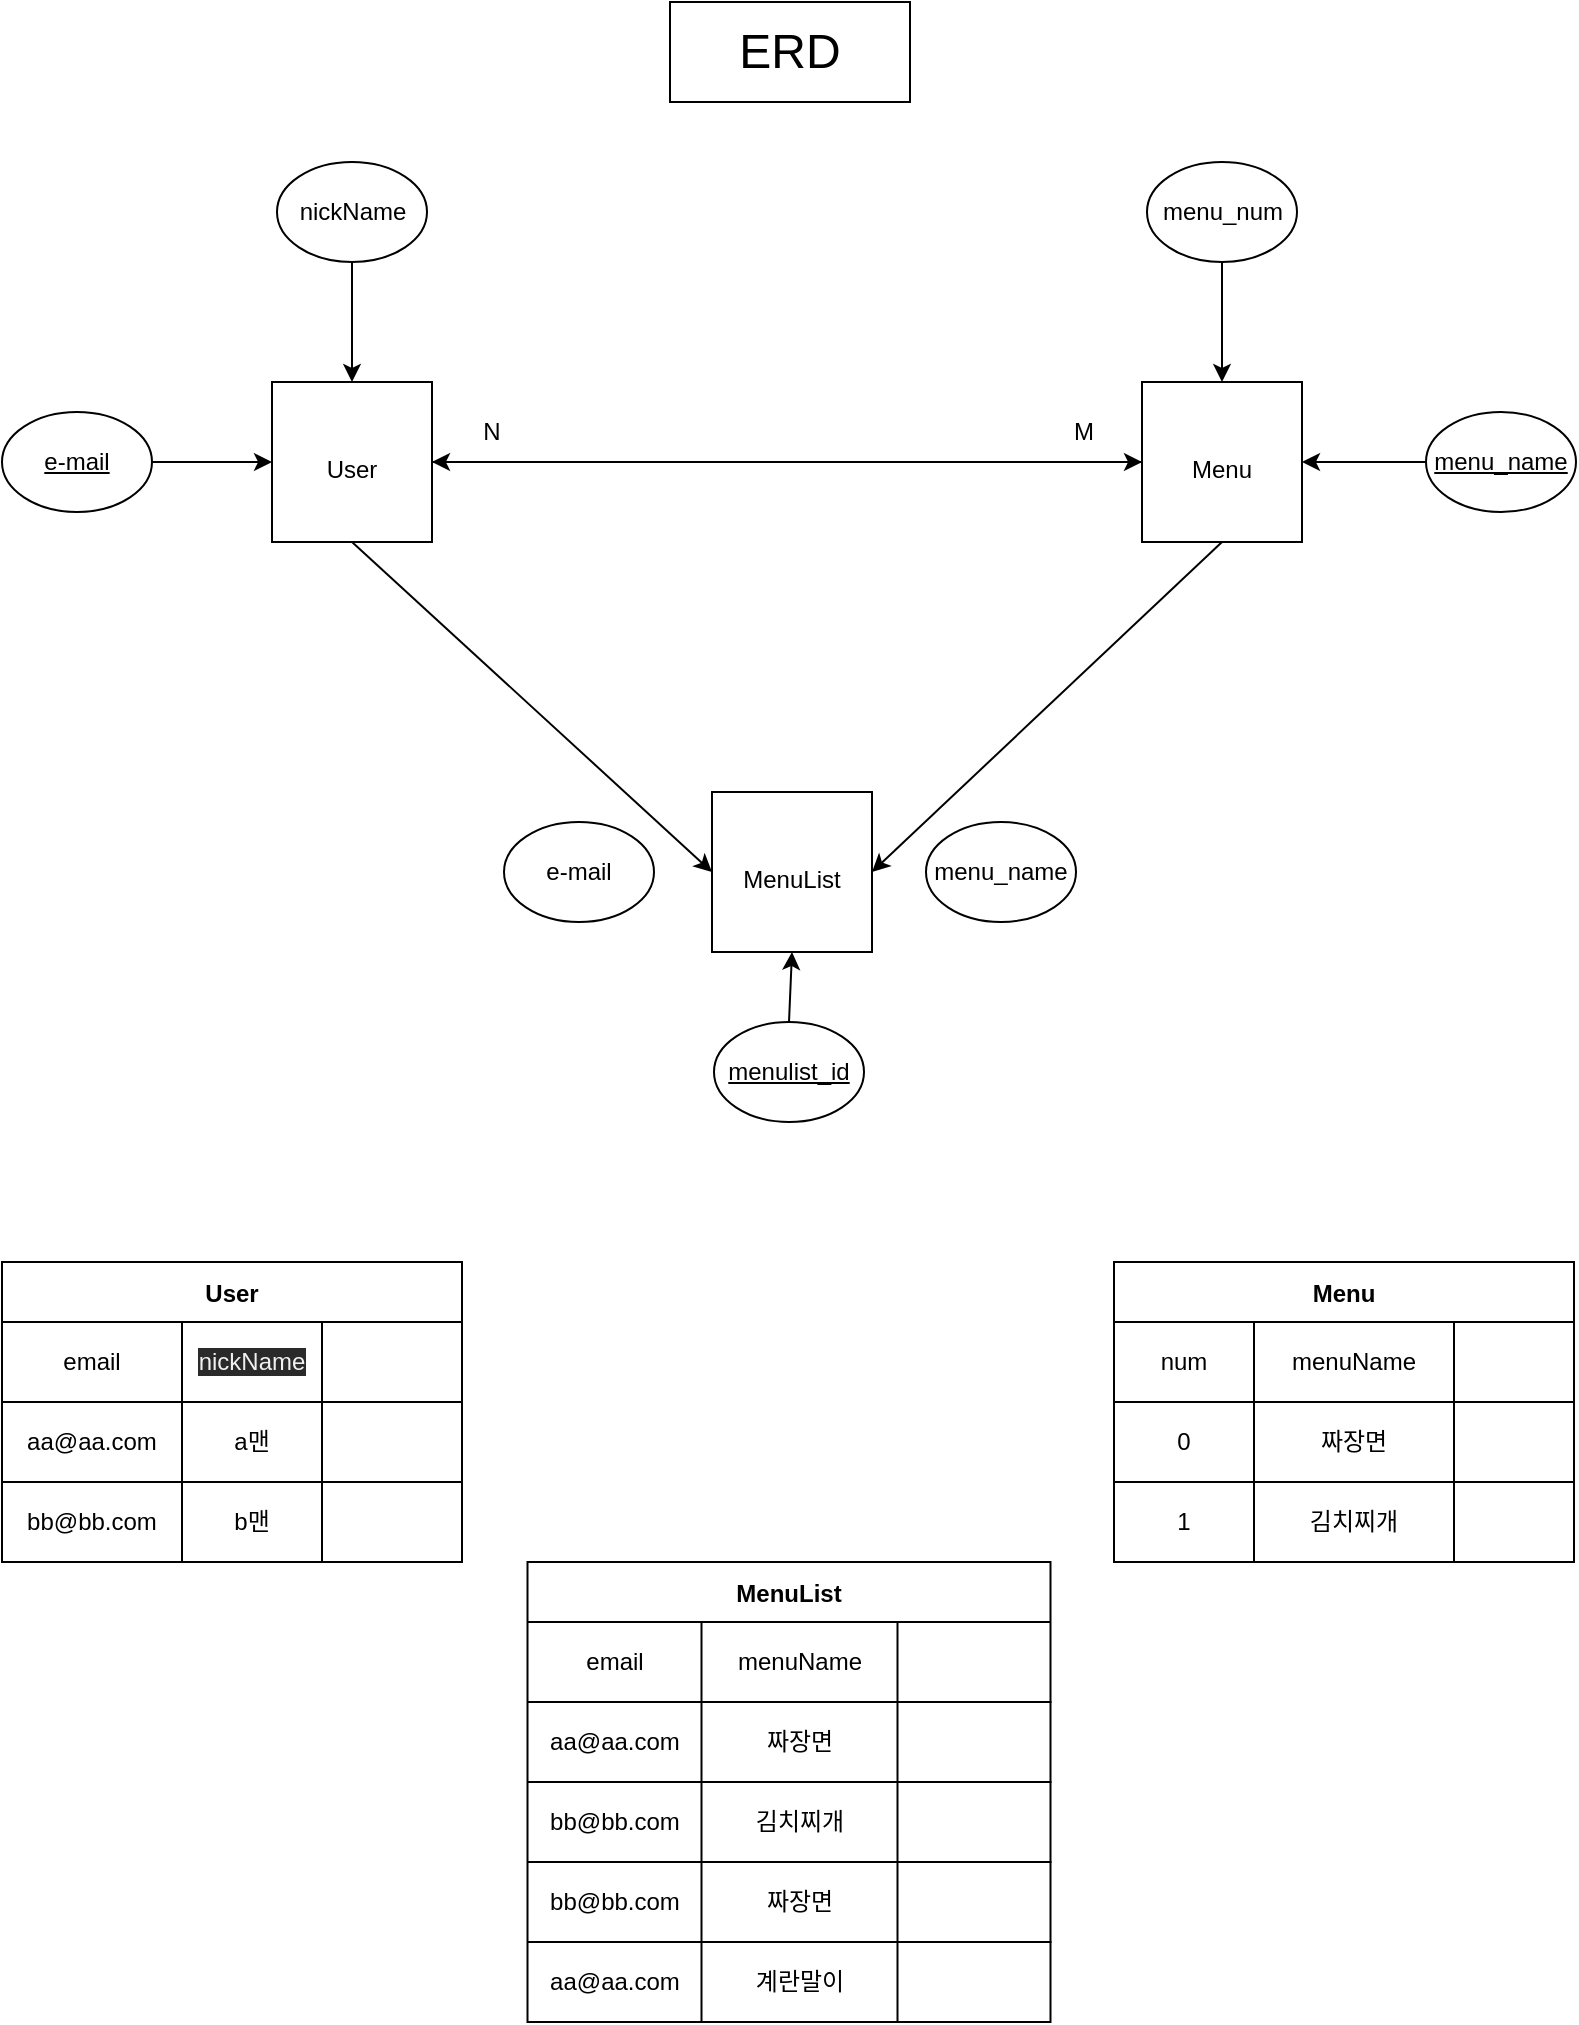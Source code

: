 <mxfile>
    <diagram id="2AlfECEdo2wQPiEfGxqV" name="Page-1">
        <mxGraphModel dx="948" dy="546" grid="1" gridSize="10" guides="1" tooltips="1" connect="1" arrows="1" fold="1" page="1" pageScale="1" pageWidth="827" pageHeight="1169" math="0" shadow="0">
            <root>
                <mxCell id="0"/>
                <mxCell id="1" parent="0"/>
                <mxCell id="13" value="&lt;font style=&quot;font-size: 24px&quot;&gt;ERD&lt;/font&gt;" style="rounded=0;whiteSpace=wrap;html=1;" parent="1" vertex="1">
                    <mxGeometry x="354" y="40" width="120" height="50" as="geometry"/>
                </mxCell>
                <mxCell id="35" style="edgeStyle=none;html=1;exitX=1;exitY=0.5;exitDx=0;exitDy=0;entryX=0;entryY=0.5;entryDx=0;entryDy=0;" parent="1" source="14" target="15" edge="1">
                    <mxGeometry relative="1" as="geometry"/>
                </mxCell>
                <mxCell id="43" style="edgeStyle=none;html=1;exitX=0.5;exitY=1;exitDx=0;exitDy=0;entryX=0;entryY=0.5;entryDx=0;entryDy=0;" parent="1" source="14" target="33" edge="1">
                    <mxGeometry relative="1" as="geometry"/>
                </mxCell>
                <mxCell id="14" value="&lt;font style=&quot;font-size: 12px&quot;&gt;User&lt;/font&gt;" style="whiteSpace=wrap;html=1;aspect=fixed;fontSize=24;" parent="1" vertex="1">
                    <mxGeometry x="155" y="230" width="80" height="80" as="geometry"/>
                </mxCell>
                <mxCell id="36" style="edgeStyle=none;html=1;exitX=0;exitY=0.5;exitDx=0;exitDy=0;entryX=1;entryY=0.5;entryDx=0;entryDy=0;" parent="1" source="15" target="14" edge="1">
                    <mxGeometry relative="1" as="geometry">
                        <Array as="points"/>
                    </mxGeometry>
                </mxCell>
                <mxCell id="42" style="edgeStyle=none;html=1;exitX=0.5;exitY=1;exitDx=0;exitDy=0;entryX=1;entryY=0.5;entryDx=0;entryDy=0;" parent="1" source="15" target="33" edge="1">
                    <mxGeometry relative="1" as="geometry"/>
                </mxCell>
                <mxCell id="15" value="&lt;font style=&quot;font-size: 12px&quot;&gt;Menu&lt;br&gt;&lt;/font&gt;" style="whiteSpace=wrap;html=1;aspect=fixed;fontSize=24;" parent="1" vertex="1">
                    <mxGeometry x="590" y="230" width="80" height="80" as="geometry"/>
                </mxCell>
                <mxCell id="31" style="edgeStyle=none;html=1;exitX=0.5;exitY=1;exitDx=0;exitDy=0;entryX=0.5;entryY=0;entryDx=0;entryDy=0;fontSize=12;" parent="1" source="17" target="14" edge="1">
                    <mxGeometry relative="1" as="geometry"/>
                </mxCell>
                <mxCell id="17" value="nickName" style="ellipse;whiteSpace=wrap;html=1;fontSize=12;" parent="1" vertex="1">
                    <mxGeometry x="157.5" y="120" width="75" height="50" as="geometry"/>
                </mxCell>
                <mxCell id="22" value="" style="edgeStyle=none;html=1;fontSize=12;" parent="1" target="14" edge="1">
                    <mxGeometry relative="1" as="geometry">
                        <mxPoint x="195" y="310" as="sourcePoint"/>
                    </mxGeometry>
                </mxCell>
                <mxCell id="32" style="edgeStyle=none;html=1;exitX=1;exitY=0.5;exitDx=0;exitDy=0;fontSize=12;" parent="1" source="19" target="14" edge="1">
                    <mxGeometry relative="1" as="geometry"/>
                </mxCell>
                <mxCell id="19" value="&lt;u&gt;e-mail&lt;/u&gt;" style="ellipse;whiteSpace=wrap;html=1;fontSize=12;" parent="1" vertex="1">
                    <mxGeometry x="20" y="245" width="75" height="50" as="geometry"/>
                </mxCell>
                <mxCell id="26" style="edgeStyle=none;html=1;exitX=0.5;exitY=1;exitDx=0;exitDy=0;entryX=0.5;entryY=0;entryDx=0;entryDy=0;fontSize=12;" parent="1" source="25" target="15" edge="1">
                    <mxGeometry relative="1" as="geometry"/>
                </mxCell>
                <mxCell id="25" value="menu_num" style="ellipse;whiteSpace=wrap;html=1;fontSize=12;" parent="1" vertex="1">
                    <mxGeometry x="592.5" y="120" width="75" height="50" as="geometry"/>
                </mxCell>
                <mxCell id="28" style="edgeStyle=none;html=1;entryX=1;entryY=0.5;entryDx=0;entryDy=0;fontSize=12;" parent="1" source="27" target="15" edge="1">
                    <mxGeometry relative="1" as="geometry"/>
                </mxCell>
                <mxCell id="27" value="&lt;u&gt;menu_name&lt;/u&gt;" style="ellipse;whiteSpace=wrap;html=1;fontSize=12;" parent="1" vertex="1">
                    <mxGeometry x="732" y="245" width="75" height="50" as="geometry"/>
                </mxCell>
                <mxCell id="33" value="&lt;span style=&quot;font-size: 12px&quot;&gt;MenuList&lt;/span&gt;" style="whiteSpace=wrap;html=1;aspect=fixed;fontSize=24;" parent="1" vertex="1">
                    <mxGeometry x="375" y="435" width="80" height="80" as="geometry"/>
                </mxCell>
                <mxCell id="34" value="menu_name" style="ellipse;whiteSpace=wrap;html=1;fontSize=12;" parent="1" vertex="1">
                    <mxGeometry x="482" y="450" width="75" height="50" as="geometry"/>
                </mxCell>
                <mxCell id="38" value="N" style="text;html=1;strokeColor=none;fillColor=none;align=center;verticalAlign=middle;whiteSpace=wrap;rounded=0;" parent="1" vertex="1">
                    <mxGeometry x="250" y="245" width="30" height="20" as="geometry"/>
                </mxCell>
                <mxCell id="39" value="M" style="text;html=1;strokeColor=none;fillColor=none;align=center;verticalAlign=middle;whiteSpace=wrap;rounded=0;" parent="1" vertex="1">
                    <mxGeometry x="546" y="245" width="30" height="20" as="geometry"/>
                </mxCell>
                <mxCell id="40" value="e-mail" style="ellipse;whiteSpace=wrap;html=1;fontSize=12;" parent="1" vertex="1">
                    <mxGeometry x="271" y="450" width="75" height="50" as="geometry"/>
                </mxCell>
                <mxCell id="45" style="edgeStyle=none;html=1;exitX=0.5;exitY=0;exitDx=0;exitDy=0;entryX=0.5;entryY=1;entryDx=0;entryDy=0;" parent="1" source="44" target="33" edge="1">
                    <mxGeometry relative="1" as="geometry"/>
                </mxCell>
                <mxCell id="44" value="&lt;u&gt;menulist_id&lt;/u&gt;" style="ellipse;whiteSpace=wrap;html=1;fontSize=12;" parent="1" vertex="1">
                    <mxGeometry x="376" y="550" width="75" height="50" as="geometry"/>
                </mxCell>
                <mxCell id="56" value="User" style="shape=table;startSize=30;container=1;collapsible=0;childLayout=tableLayout;fontStyle=1;align=center;pointerEvents=1;" parent="1" vertex="1">
                    <mxGeometry x="20" y="670" width="230" height="150" as="geometry"/>
                </mxCell>
                <mxCell id="57" value="" style="shape=partialRectangle;html=1;whiteSpace=wrap;collapsible=0;dropTarget=0;pointerEvents=0;fillColor=none;top=0;left=0;bottom=0;right=0;points=[[0,0.5],[1,0.5]];portConstraint=eastwest;" parent="56" vertex="1">
                    <mxGeometry y="30" width="230" height="40" as="geometry"/>
                </mxCell>
                <mxCell id="58" value="&lt;span&gt;email&lt;/span&gt;" style="shape=partialRectangle;html=1;whiteSpace=wrap;connectable=0;fillColor=none;top=0;left=0;bottom=0;right=0;overflow=hidden;pointerEvents=1;" parent="57" vertex="1">
                    <mxGeometry width="90" height="40" as="geometry">
                        <mxRectangle width="90" height="40" as="alternateBounds"/>
                    </mxGeometry>
                </mxCell>
                <mxCell id="59" value="&lt;span style=&quot;color: rgb(240 , 240 , 240) ; font-family: &amp;#34;helvetica&amp;#34; ; font-size: 12px ; font-style: normal ; font-weight: 400 ; letter-spacing: normal ; text-align: center ; text-indent: 0px ; text-transform: none ; word-spacing: 0px ; background-color: rgb(42 , 42 , 42) ; display: inline ; float: none&quot;&gt;nickName&lt;/span&gt;&lt;br&gt;" style="shape=partialRectangle;html=1;whiteSpace=wrap;connectable=0;fillColor=none;top=0;left=0;bottom=0;right=0;overflow=hidden;pointerEvents=1;" parent="57" vertex="1">
                    <mxGeometry x="90" width="70" height="40" as="geometry">
                        <mxRectangle width="70" height="40" as="alternateBounds"/>
                    </mxGeometry>
                </mxCell>
                <mxCell id="60" value="" style="shape=partialRectangle;html=1;whiteSpace=wrap;connectable=0;fillColor=none;top=0;left=0;bottom=0;right=0;overflow=hidden;pointerEvents=1;" parent="57" vertex="1">
                    <mxGeometry x="160" width="70" height="40" as="geometry">
                        <mxRectangle width="70" height="40" as="alternateBounds"/>
                    </mxGeometry>
                </mxCell>
                <mxCell id="61" value="" style="shape=partialRectangle;html=1;whiteSpace=wrap;collapsible=0;dropTarget=0;pointerEvents=0;fillColor=none;top=0;left=0;bottom=0;right=0;points=[[0,0.5],[1,0.5]];portConstraint=eastwest;" parent="56" vertex="1">
                    <mxGeometry y="70" width="230" height="40" as="geometry"/>
                </mxCell>
                <mxCell id="62" value="&lt;span&gt;aa@aa.com&lt;/span&gt;" style="shape=partialRectangle;html=1;whiteSpace=wrap;connectable=0;fillColor=none;top=0;left=0;bottom=0;right=0;overflow=hidden;pointerEvents=1;" parent="61" vertex="1">
                    <mxGeometry width="90" height="40" as="geometry">
                        <mxRectangle width="90" height="40" as="alternateBounds"/>
                    </mxGeometry>
                </mxCell>
                <mxCell id="63" value="&lt;span&gt;a맨&lt;/span&gt;" style="shape=partialRectangle;html=1;whiteSpace=wrap;connectable=0;fillColor=none;top=0;left=0;bottom=0;right=0;overflow=hidden;pointerEvents=1;" parent="61" vertex="1">
                    <mxGeometry x="90" width="70" height="40" as="geometry">
                        <mxRectangle width="70" height="40" as="alternateBounds"/>
                    </mxGeometry>
                </mxCell>
                <mxCell id="64" value="" style="shape=partialRectangle;html=1;whiteSpace=wrap;connectable=0;fillColor=none;top=0;left=0;bottom=0;right=0;overflow=hidden;pointerEvents=1;" parent="61" vertex="1">
                    <mxGeometry x="160" width="70" height="40" as="geometry">
                        <mxRectangle width="70" height="40" as="alternateBounds"/>
                    </mxGeometry>
                </mxCell>
                <mxCell id="65" value="" style="shape=partialRectangle;html=1;whiteSpace=wrap;collapsible=0;dropTarget=0;pointerEvents=0;fillColor=none;top=0;left=0;bottom=0;right=0;points=[[0,0.5],[1,0.5]];portConstraint=eastwest;" parent="56" vertex="1">
                    <mxGeometry y="110" width="230" height="40" as="geometry"/>
                </mxCell>
                <mxCell id="66" value="&lt;span&gt;bb@bb.com&lt;/span&gt;" style="shape=partialRectangle;html=1;whiteSpace=wrap;connectable=0;fillColor=none;top=0;left=0;bottom=0;right=0;overflow=hidden;pointerEvents=1;" parent="65" vertex="1">
                    <mxGeometry width="90" height="40" as="geometry">
                        <mxRectangle width="90" height="40" as="alternateBounds"/>
                    </mxGeometry>
                </mxCell>
                <mxCell id="67" value="&lt;span&gt;b맨&lt;/span&gt;" style="shape=partialRectangle;html=1;whiteSpace=wrap;connectable=0;fillColor=none;top=0;left=0;bottom=0;right=0;overflow=hidden;pointerEvents=1;" parent="65" vertex="1">
                    <mxGeometry x="90" width="70" height="40" as="geometry">
                        <mxRectangle width="70" height="40" as="alternateBounds"/>
                    </mxGeometry>
                </mxCell>
                <mxCell id="68" value="" style="shape=partialRectangle;html=1;whiteSpace=wrap;connectable=0;fillColor=none;top=0;left=0;bottom=0;right=0;overflow=hidden;pointerEvents=1;" parent="65" vertex="1">
                    <mxGeometry x="160" width="70" height="40" as="geometry">
                        <mxRectangle width="70" height="40" as="alternateBounds"/>
                    </mxGeometry>
                </mxCell>
                <mxCell id="79" value="Menu" style="shape=table;startSize=30;container=1;collapsible=0;childLayout=tableLayout;fontStyle=1;align=center;pointerEvents=1;" parent="1" vertex="1">
                    <mxGeometry x="576" y="670" width="230" height="150" as="geometry"/>
                </mxCell>
                <mxCell id="80" value="" style="shape=partialRectangle;html=1;whiteSpace=wrap;collapsible=0;dropTarget=0;pointerEvents=0;fillColor=none;top=0;left=0;bottom=0;right=0;points=[[0,0.5],[1,0.5]];portConstraint=eastwest;" parent="79" vertex="1">
                    <mxGeometry y="30" width="230" height="40" as="geometry"/>
                </mxCell>
                <mxCell id="81" value="&lt;span&gt;num&lt;br&gt;&lt;/span&gt;" style="shape=partialRectangle;html=1;whiteSpace=wrap;connectable=0;fillColor=none;top=0;left=0;bottom=0;right=0;overflow=hidden;pointerEvents=1;" parent="80" vertex="1">
                    <mxGeometry width="70" height="40" as="geometry">
                        <mxRectangle width="70" height="40" as="alternateBounds"/>
                    </mxGeometry>
                </mxCell>
                <mxCell id="82" value="&lt;font face=&quot;helvetica&quot;&gt;menuName&lt;/font&gt;" style="shape=partialRectangle;html=1;whiteSpace=wrap;connectable=0;fillColor=none;top=0;left=0;bottom=0;right=0;overflow=hidden;pointerEvents=1;" parent="80" vertex="1">
                    <mxGeometry x="70" width="100" height="40" as="geometry">
                        <mxRectangle width="100" height="40" as="alternateBounds"/>
                    </mxGeometry>
                </mxCell>
                <mxCell id="83" value="" style="shape=partialRectangle;html=1;whiteSpace=wrap;connectable=0;fillColor=none;top=0;left=0;bottom=0;right=0;overflow=hidden;pointerEvents=1;" parent="80" vertex="1">
                    <mxGeometry x="170" width="60" height="40" as="geometry">
                        <mxRectangle width="60" height="40" as="alternateBounds"/>
                    </mxGeometry>
                </mxCell>
                <mxCell id="84" value="" style="shape=partialRectangle;html=1;whiteSpace=wrap;collapsible=0;dropTarget=0;pointerEvents=0;fillColor=none;top=0;left=0;bottom=0;right=0;points=[[0,0.5],[1,0.5]];portConstraint=eastwest;" parent="79" vertex="1">
                    <mxGeometry y="70" width="230" height="40" as="geometry"/>
                </mxCell>
                <mxCell id="85" value="&lt;span&gt;0&lt;/span&gt;" style="shape=partialRectangle;html=1;whiteSpace=wrap;connectable=0;fillColor=none;top=0;left=0;bottom=0;right=0;overflow=hidden;pointerEvents=1;" parent="84" vertex="1">
                    <mxGeometry width="70" height="40" as="geometry">
                        <mxRectangle width="70" height="40" as="alternateBounds"/>
                    </mxGeometry>
                </mxCell>
                <mxCell id="86" value="짜장면" style="shape=partialRectangle;html=1;whiteSpace=wrap;connectable=0;fillColor=none;top=0;left=0;bottom=0;right=0;overflow=hidden;pointerEvents=1;" parent="84" vertex="1">
                    <mxGeometry x="70" width="100" height="40" as="geometry">
                        <mxRectangle width="100" height="40" as="alternateBounds"/>
                    </mxGeometry>
                </mxCell>
                <mxCell id="87" value="" style="shape=partialRectangle;html=1;whiteSpace=wrap;connectable=0;fillColor=none;top=0;left=0;bottom=0;right=0;overflow=hidden;pointerEvents=1;" parent="84" vertex="1">
                    <mxGeometry x="170" width="60" height="40" as="geometry">
                        <mxRectangle width="60" height="40" as="alternateBounds"/>
                    </mxGeometry>
                </mxCell>
                <mxCell id="88" value="" style="shape=partialRectangle;html=1;whiteSpace=wrap;collapsible=0;dropTarget=0;pointerEvents=0;fillColor=none;top=0;left=0;bottom=0;right=0;points=[[0,0.5],[1,0.5]];portConstraint=eastwest;" parent="79" vertex="1">
                    <mxGeometry y="110" width="230" height="40" as="geometry"/>
                </mxCell>
                <mxCell id="89" value="&lt;span&gt;1&lt;/span&gt;" style="shape=partialRectangle;html=1;whiteSpace=wrap;connectable=0;fillColor=none;top=0;left=0;bottom=0;right=0;overflow=hidden;pointerEvents=1;" parent="88" vertex="1">
                    <mxGeometry width="70" height="40" as="geometry">
                        <mxRectangle width="70" height="40" as="alternateBounds"/>
                    </mxGeometry>
                </mxCell>
                <mxCell id="90" value="&lt;span&gt;김치찌개&lt;/span&gt;" style="shape=partialRectangle;html=1;whiteSpace=wrap;connectable=0;fillColor=none;top=0;left=0;bottom=0;right=0;overflow=hidden;pointerEvents=1;" parent="88" vertex="1">
                    <mxGeometry x="70" width="100" height="40" as="geometry">
                        <mxRectangle width="100" height="40" as="alternateBounds"/>
                    </mxGeometry>
                </mxCell>
                <mxCell id="91" value="" style="shape=partialRectangle;html=1;whiteSpace=wrap;connectable=0;fillColor=none;top=0;left=0;bottom=0;right=0;overflow=hidden;pointerEvents=1;" parent="88" vertex="1">
                    <mxGeometry x="170" width="60" height="40" as="geometry">
                        <mxRectangle width="60" height="40" as="alternateBounds"/>
                    </mxGeometry>
                </mxCell>
                <mxCell id="92" value="MenuList" style="shape=table;startSize=30;container=1;collapsible=0;childLayout=tableLayout;fontStyle=1;align=center;pointerEvents=1;" parent="1" vertex="1">
                    <mxGeometry x="282.75" y="820" width="261.5" height="230" as="geometry"/>
                </mxCell>
                <mxCell id="93" value="" style="shape=partialRectangle;html=1;whiteSpace=wrap;collapsible=0;dropTarget=0;pointerEvents=0;fillColor=none;top=0;left=0;bottom=0;right=0;points=[[0,0.5],[1,0.5]];portConstraint=eastwest;" parent="92" vertex="1">
                    <mxGeometry y="30" width="261.5" height="40" as="geometry"/>
                </mxCell>
                <mxCell id="94" value="&lt;span&gt;email&lt;/span&gt;" style="shape=partialRectangle;html=1;whiteSpace=wrap;connectable=0;fillColor=none;top=0;left=0;bottom=0;right=0;overflow=hidden;pointerEvents=1;" parent="93" vertex="1">
                    <mxGeometry width="87" height="40" as="geometry">
                        <mxRectangle width="87" height="40" as="alternateBounds"/>
                    </mxGeometry>
                </mxCell>
                <mxCell id="95" value="menuName" style="shape=partialRectangle;html=1;whiteSpace=wrap;connectable=0;fillColor=none;top=0;left=0;bottom=0;right=0;overflow=hidden;pointerEvents=1;" parent="93" vertex="1">
                    <mxGeometry x="87" width="98" height="40" as="geometry">
                        <mxRectangle width="98" height="40" as="alternateBounds"/>
                    </mxGeometry>
                </mxCell>
                <mxCell id="96" value="" style="shape=partialRectangle;html=1;whiteSpace=wrap;connectable=0;fillColor=none;top=0;left=0;bottom=0;right=0;overflow=hidden;pointerEvents=1;" parent="93" vertex="1">
                    <mxGeometry x="185" width="77" height="40" as="geometry">
                        <mxRectangle width="77" height="40" as="alternateBounds"/>
                    </mxGeometry>
                </mxCell>
                <mxCell id="97" value="" style="shape=partialRectangle;html=1;whiteSpace=wrap;collapsible=0;dropTarget=0;pointerEvents=0;fillColor=none;top=0;left=0;bottom=0;right=0;points=[[0,0.5],[1,0.5]];portConstraint=eastwest;" parent="92" vertex="1">
                    <mxGeometry y="70" width="261.5" height="40" as="geometry"/>
                </mxCell>
                <mxCell id="98" value="&lt;span&gt;aa@aa.com&lt;/span&gt;" style="shape=partialRectangle;html=1;whiteSpace=wrap;connectable=0;fillColor=none;top=0;left=0;bottom=0;right=0;overflow=hidden;pointerEvents=1;" parent="97" vertex="1">
                    <mxGeometry width="87" height="40" as="geometry">
                        <mxRectangle width="87" height="40" as="alternateBounds"/>
                    </mxGeometry>
                </mxCell>
                <mxCell id="99" value="&lt;span&gt;짜장면&lt;/span&gt;" style="shape=partialRectangle;html=1;whiteSpace=wrap;connectable=0;fillColor=none;top=0;left=0;bottom=0;right=0;overflow=hidden;pointerEvents=1;" parent="97" vertex="1">
                    <mxGeometry x="87" width="98" height="40" as="geometry">
                        <mxRectangle width="98" height="40" as="alternateBounds"/>
                    </mxGeometry>
                </mxCell>
                <mxCell id="100" value="" style="shape=partialRectangle;html=1;whiteSpace=wrap;connectable=0;fillColor=none;top=0;left=0;bottom=0;right=0;overflow=hidden;pointerEvents=1;" parent="97" vertex="1">
                    <mxGeometry x="185" width="77" height="40" as="geometry">
                        <mxRectangle width="77" height="40" as="alternateBounds"/>
                    </mxGeometry>
                </mxCell>
                <mxCell id="101" value="" style="shape=partialRectangle;html=1;whiteSpace=wrap;collapsible=0;dropTarget=0;pointerEvents=0;fillColor=none;top=0;left=0;bottom=0;right=0;points=[[0,0.5],[1,0.5]];portConstraint=eastwest;" parent="92" vertex="1">
                    <mxGeometry y="110" width="261.5" height="40" as="geometry"/>
                </mxCell>
                <mxCell id="102" value="&lt;span&gt;bb@bb.com&lt;/span&gt;" style="shape=partialRectangle;html=1;whiteSpace=wrap;connectable=0;fillColor=none;top=0;left=0;bottom=0;right=0;overflow=hidden;pointerEvents=1;" parent="101" vertex="1">
                    <mxGeometry width="87" height="40" as="geometry">
                        <mxRectangle width="87" height="40" as="alternateBounds"/>
                    </mxGeometry>
                </mxCell>
                <mxCell id="103" value="&lt;span&gt;김치찌개&lt;/span&gt;" style="shape=partialRectangle;html=1;whiteSpace=wrap;connectable=0;fillColor=none;top=0;left=0;bottom=0;right=0;overflow=hidden;pointerEvents=1;" parent="101" vertex="1">
                    <mxGeometry x="87" width="98" height="40" as="geometry">
                        <mxRectangle width="98" height="40" as="alternateBounds"/>
                    </mxGeometry>
                </mxCell>
                <mxCell id="104" value="" style="shape=partialRectangle;html=1;whiteSpace=wrap;connectable=0;fillColor=none;top=0;left=0;bottom=0;right=0;overflow=hidden;pointerEvents=1;" parent="101" vertex="1">
                    <mxGeometry x="185" width="77" height="40" as="geometry">
                        <mxRectangle width="77" height="40" as="alternateBounds"/>
                    </mxGeometry>
                </mxCell>
                <mxCell id="105" value="" style="shape=partialRectangle;html=1;whiteSpace=wrap;collapsible=0;dropTarget=0;pointerEvents=0;fillColor=none;top=0;left=0;bottom=0;right=0;points=[[0,0.5],[1,0.5]];portConstraint=eastwest;" parent="92" vertex="1">
                    <mxGeometry y="150" width="261.5" height="40" as="geometry"/>
                </mxCell>
                <mxCell id="106" value="&lt;span&gt;bb@bb.com&lt;/span&gt;" style="shape=partialRectangle;html=1;whiteSpace=wrap;connectable=0;fillColor=none;top=0;left=0;bottom=0;right=0;overflow=hidden;pointerEvents=1;" parent="105" vertex="1">
                    <mxGeometry width="87" height="40" as="geometry">
                        <mxRectangle width="87" height="40" as="alternateBounds"/>
                    </mxGeometry>
                </mxCell>
                <mxCell id="107" value="&lt;span&gt;짜장면&lt;/span&gt;" style="shape=partialRectangle;html=1;whiteSpace=wrap;connectable=0;fillColor=none;top=0;left=0;bottom=0;right=0;overflow=hidden;pointerEvents=1;" parent="105" vertex="1">
                    <mxGeometry x="87" width="98" height="40" as="geometry">
                        <mxRectangle width="98" height="40" as="alternateBounds"/>
                    </mxGeometry>
                </mxCell>
                <mxCell id="108" value="" style="shape=partialRectangle;html=1;whiteSpace=wrap;connectable=0;fillColor=none;top=0;left=0;bottom=0;right=0;overflow=hidden;pointerEvents=1;" parent="105" vertex="1">
                    <mxGeometry x="185" width="77" height="40" as="geometry">
                        <mxRectangle width="77" height="40" as="alternateBounds"/>
                    </mxGeometry>
                </mxCell>
                <mxCell id="113" value="" style="shape=partialRectangle;html=1;whiteSpace=wrap;collapsible=0;dropTarget=0;pointerEvents=0;fillColor=none;top=0;left=0;bottom=0;right=0;points=[[0,0.5],[1,0.5]];portConstraint=eastwest;" vertex="1" parent="92">
                    <mxGeometry y="190" width="261.5" height="40" as="geometry"/>
                </mxCell>
                <mxCell id="114" value="&lt;span&gt;aa@aa.com&lt;/span&gt;" style="shape=partialRectangle;html=1;whiteSpace=wrap;connectable=0;fillColor=none;top=0;left=0;bottom=0;right=0;overflow=hidden;pointerEvents=1;" vertex="1" parent="113">
                    <mxGeometry width="87" height="40" as="geometry">
                        <mxRectangle width="87" height="40" as="alternateBounds"/>
                    </mxGeometry>
                </mxCell>
                <mxCell id="115" value="계란말이" style="shape=partialRectangle;html=1;whiteSpace=wrap;connectable=0;fillColor=none;top=0;left=0;bottom=0;right=0;overflow=hidden;pointerEvents=1;" vertex="1" parent="113">
                    <mxGeometry x="87" width="98" height="40" as="geometry">
                        <mxRectangle width="98" height="40" as="alternateBounds"/>
                    </mxGeometry>
                </mxCell>
                <mxCell id="116" value="" style="shape=partialRectangle;html=1;whiteSpace=wrap;connectable=0;fillColor=none;top=0;left=0;bottom=0;right=0;overflow=hidden;pointerEvents=1;" vertex="1" parent="113">
                    <mxGeometry x="185" width="77" height="40" as="geometry">
                        <mxRectangle width="77" height="40" as="alternateBounds"/>
                    </mxGeometry>
                </mxCell>
            </root>
        </mxGraphModel>
    </diagram>
</mxfile>